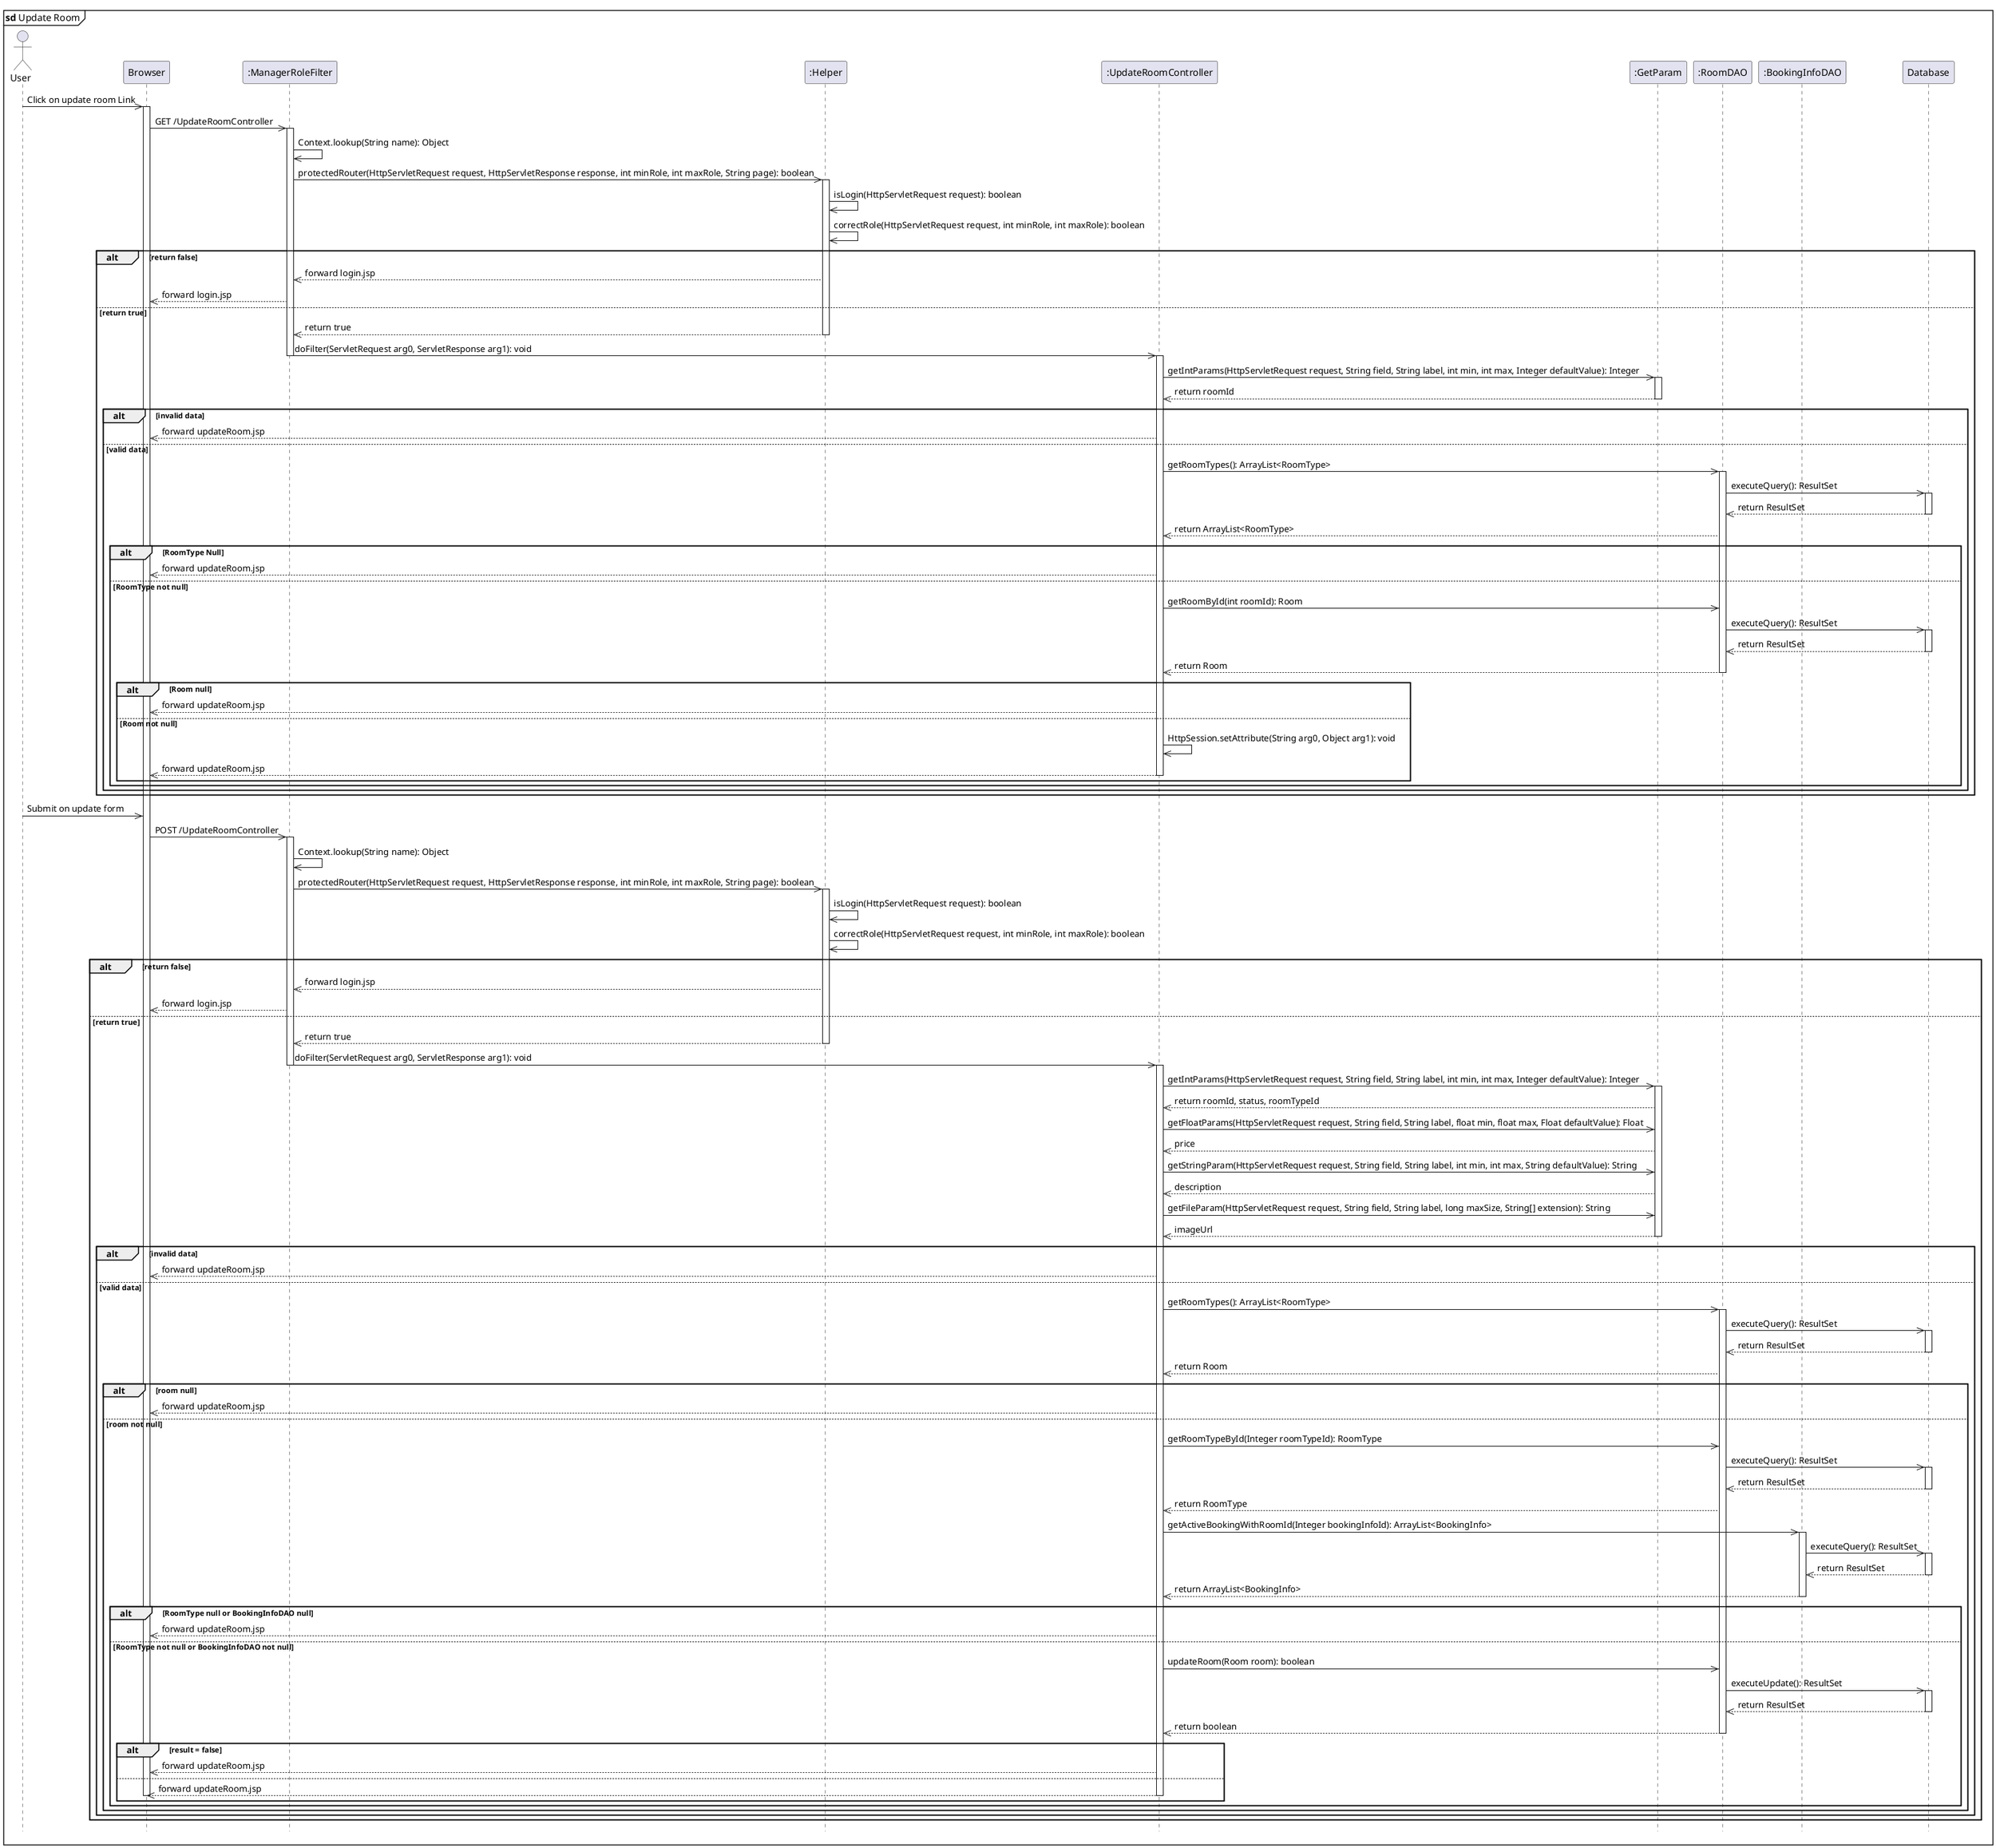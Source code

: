 @startuml updateRoom

hide footbox
mainframe <b>sd</b> Update Room

actor User
participant "Browser" as Browser
participant ":ManagerRoleFilter" as ManagerRoleFilter
participant ":Helper" as Helper
participant ":UpdateRoomController" as UpdateRoomController
participant ":GetParam" as GetParam
participant ":RoomDAO" as RoomDAO
participant ":BookingInfoDAO" as BookingInfoDAO
participant "Database" as DB


User ->> Browser: Click on update room Link
activate Browser
Browser ->> ManagerRoleFilter: GET /UpdateRoomController
activate ManagerRoleFilter
ManagerRoleFilter ->> ManagerRoleFilter: Context.lookup(String name): Object
ManagerRoleFilter ->> Helper: protectedRouter(HttpServletRequest request, HttpServletResponse response, int minRole, int maxRole, String page): boolean
activate Helper
Helper ->> Helper: isLogin(HttpServletRequest request): boolean
Helper ->> Helper: correctRole(HttpServletRequest request, int minRole, int maxRole): boolean
alt return false 
    Helper -->> ManagerRoleFilter: forward login.jsp
    ManagerRoleFilter -->> Browser: forward login.jsp
else return true
    Helper -->> ManagerRoleFilter: return true
    deactivate Helper
    ManagerRoleFilter ->> UpdateRoomController: doFilter(ServletRequest arg0, ServletResponse arg1): void
    deactivate ManagerRoleFilter
    activate UpdateRoomController
    UpdateRoomController ->> GetParam: getIntParams(HttpServletRequest request, String field, String label, int min, int max, Integer defaultValue): Integer
    activate GetParam
    GetParam -->> UpdateRoomController: return roomId
    deactivate GetParam
    alt invalid data
        UpdateRoomController -->> Browser: forward updateRoom.jsp 
    else valid data
        UpdateRoomController ->> RoomDAO: getRoomTypes(): ArrayList<RoomType>
        activate RoomDAO
        RoomDAO ->> DB: executeQuery(): ResultSet
        activate DB
        DB -->> RoomDAO: return ResultSet
        deactivate DB
        RoomDAO -->> UpdateRoomController: return ArrayList<RoomType>
        alt RoomType Null 
            UpdateRoomController -->> Browser: forward updateRoom.jsp 
        else RoomType not null
            UpdateRoomController ->> RoomDAO: getRoomById(int roomId): Room
            RoomDAO ->> DB: executeQuery(): ResultSet
            activate DB
            DB -->> RoomDAO: return ResultSet
            deactivate DB
            RoomDAO -->> UpdateRoomController:  return Room
            deactivate RoomDAO
            alt Room null
                UpdateRoomController -->> Browser: forward updateRoom.jsp 
            else Room not null
                UpdateRoomController ->> UpdateRoomController: HttpSession.setAttribute(String arg0, Object arg1): void
                UpdateRoomController -->> Browser: forward updateRoom.jsp 
                deactivate UpdateRoomController
            end 
        end
    end
end

User ->> Browser: Submit on update form 
Browser ->> ManagerRoleFilter: POST /UpdateRoomController
activate ManagerRoleFilter
ManagerRoleFilter ->> ManagerRoleFilter: Context.lookup(String name): Object
ManagerRoleFilter ->> Helper: protectedRouter(HttpServletRequest request, HttpServletResponse response, int minRole, int maxRole, String page): boolean
activate Helper
Helper ->> Helper: isLogin(HttpServletRequest request): boolean
Helper ->> Helper: correctRole(HttpServletRequest request, int minRole, int maxRole): boolean
alt return false 
    Helper -->> ManagerRoleFilter: forward login.jsp
    ManagerRoleFilter -->> Browser: forward login.jsp
else return true
    Helper -->> ManagerRoleFilter: return true
    deactivate Helper
    ManagerRoleFilter ->> UpdateRoomController: doFilter(ServletRequest arg0, ServletResponse arg1): void
    deactivate ManagerRoleFilter
    activate UpdateRoomController
    UpdateRoomController ->> GetParam: getIntParams(HttpServletRequest request, String field, String label, int min, int max, Integer defaultValue): Integer
    activate GetParam
    GetParam -->> UpdateRoomController: return roomId, status, roomTypeId
    UpdateRoomController ->> GetParam: getFloatParams(HttpServletRequest request, String field, String label, float min, float max, Float defaultValue): Float
    GetParam -->> UpdateRoomController: price
    UpdateRoomController ->> GetParam: getStringParam(HttpServletRequest request, String field, String label, int min, int max, String defaultValue): String
    GetParam -->> UpdateRoomController: description
    UpdateRoomController ->> GetParam: getFileParam(HttpServletRequest request, String field, String label, long maxSize, String[] extension): String
    GetParam -->> UpdateRoomController: imageUrl
    deactivate GetParam
    alt invalid data
        UpdateRoomController -->> Browser: forward updateRoom.jsp
    else valid data
        UpdateRoomController ->> RoomDAO: getRoomTypes(): ArrayList<RoomType>
        activate RoomDAO
        RoomDAO ->> DB: executeQuery(): ResultSet
        activate DB
        DB -->> RoomDAO: return ResultSet
        deactivate DB
        RoomDAO -->> UpdateRoomController:  return Room
        alt room null
            UpdateRoomController -->> Browser: forward updateRoom.jsp
        else room not null
            UpdateRoomController ->> RoomDAO: getRoomTypeById(Integer roomTypeId): RoomType
            RoomDAO ->> DB: executeQuery(): ResultSet
            activate DB
            DB -->> RoomDAO: return ResultSet
            deactivate DB
            RoomDAO -->> UpdateRoomController:  return RoomType
            UpdateRoomController ->> BookingInfoDAO:  getActiveBookingWithRoomId(Integer bookingInfoId): ArrayList<BookingInfo>
            activate BookingInfoDAO
            BookingInfoDAO ->> DB: executeQuery(): ResultSet
            activate DB
            DB -->> BookingInfoDAO: return ResultSet
            deactivate DB
            BookingInfoDAO -->> UpdateRoomController:  return ArrayList<BookingInfo>
            deactivate BookingInfoDAO
            alt RoomType null or BookingInfoDAO null
                UpdateRoomController -->> Browser: forward updateRoom.jsp
            else RoomType not null or BookingInfoDAO not null
                UpdateRoomController ->> RoomDAO: updateRoom(Room room): boolean
                RoomDAO ->> DB: executeUpdate(): ResultSet
                activate DB
                DB -->> RoomDAO: return ResultSet
                deactivate DB
                RoomDAO -->> UpdateRoomController:  return boolean
                deactivate RoomDAO
                alt result = false
                    UpdateRoomController -->> Browser: forward updateRoom.jsp
                else
                    UpdateRoomController -->> Browser: forward updateRoom.jsp
                    deactivate UpdateRoomController
                    deactivate Browser
                end
            end
        end
    end
end

@enduml